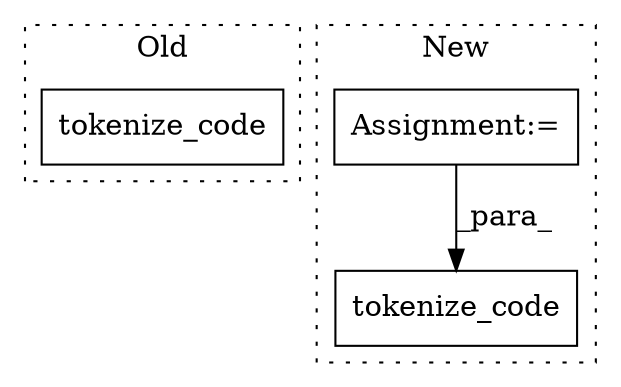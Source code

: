 digraph G {
subgraph cluster0 {
1 [label="tokenize_code" a="32" s="10850,10897" l="14,1" shape="box"];
label = "Old";
style="dotted";
}
subgraph cluster1 {
2 [label="tokenize_code" a="32" s="12075,12109" l="14,1" shape="box"];
3 [label="Assignment:=" a="7" s="12191" l="30" shape="box"];
label = "New";
style="dotted";
}
3 -> 2 [label="_para_"];
}